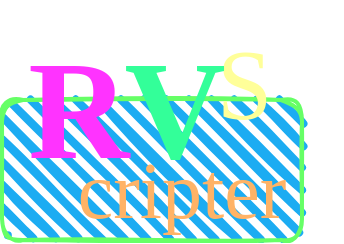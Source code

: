 <mxfile version="23.0.2" type="device">
  <diagram name="第 1 页" id="Dbwe7WsrvAuqmzDq5Rc4">
    <mxGraphModel dx="766" dy="443" grid="1" gridSize="10" guides="1" tooltips="1" connect="1" arrows="1" fold="1" page="1" pageScale="1" pageWidth="827" pageHeight="1169" background="none" math="0" shadow="0">
      <root>
        <mxCell id="0" />
        <mxCell id="1" parent="0" />
        <mxCell id="GvulJ-3nISRoxLa4jEf8-1" value="" style="rounded=1;whiteSpace=wrap;html=1;strokeWidth=2;fillWeight=4;hachureGap=8;hachureAngle=45;fillColor=#1CACF2;sketch=1;strokeColor=#66FF66;fillStyle=auto;" vertex="1" parent="1">
          <mxGeometry x="150" y="290" width="150" height="70" as="geometry" />
        </mxCell>
        <mxCell id="GvulJ-3nISRoxLa4jEf8-4" value="&lt;font face=&quot;Comic Sans MS&quot;&gt;&lt;font color=&quot;#ffff99&quot; style=&quot;font-size: 50px;&quot;&gt;&amp;nbsp; &amp;nbsp; &amp;nbsp;S&lt;br&gt;&lt;/font&gt;&lt;font color=&quot;#ffb366&quot; style=&quot;font-size: 40px;&quot;&gt;cripter&lt;/font&gt;&lt;/font&gt;" style="text;html=1;strokeColor=none;fillColor=none;align=center;verticalAlign=middle;whiteSpace=wrap;rounded=0;" vertex="1" parent="1">
          <mxGeometry x="160" y="250" width="160" height="110" as="geometry" />
        </mxCell>
        <mxCell id="GvulJ-3nISRoxLa4jEf8-2" value="&lt;p&gt;&lt;b&gt;&lt;font style=&quot;font-size: 70px;&quot;&gt;&lt;font face=&quot;Comic Sans MS&quot; style=&quot;font-size: 70px;&quot;&gt;&lt;font style=&quot;font-size: 70px;&quot; color=&quot;#ff33ff&quot;&gt;R&lt;/font&gt;&lt;font style=&quot;font-size: 70px;&quot; color=&quot;#33ff99&quot;&gt;V&lt;/font&gt;&lt;/font&gt;&lt;/font&gt;&lt;/b&gt;&lt;/p&gt;" style="text;html=1;strokeColor=none;fillColor=none;align=center;verticalAlign=middle;whiteSpace=wrap;rounded=0;" vertex="1" parent="1">
          <mxGeometry x="150" y="260" width="125" height="70" as="geometry" />
        </mxCell>
      </root>
    </mxGraphModel>
  </diagram>
</mxfile>
